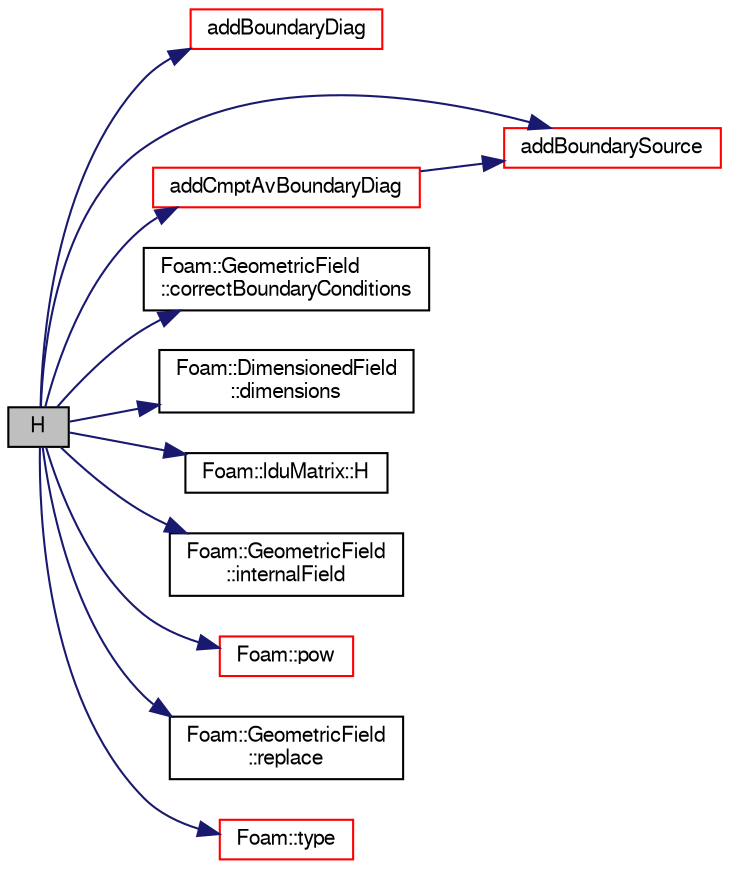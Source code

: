 digraph "H"
{
  bgcolor="transparent";
  edge [fontname="FreeSans",fontsize="10",labelfontname="FreeSans",labelfontsize="10"];
  node [fontname="FreeSans",fontsize="10",shape=record];
  rankdir="LR";
  Node5098 [label="H",height=0.2,width=0.4,color="black", fillcolor="grey75", style="filled", fontcolor="black"];
  Node5098 -> Node5099 [color="midnightblue",fontsize="10",style="solid",fontname="FreeSans"];
  Node5099 [label="addBoundaryDiag",height=0.2,width=0.4,color="red",URL="$a22358.html#abbfa50213d88d51b0da943c15f7c70b7"];
  Node5098 -> Node5102 [color="midnightblue",fontsize="10",style="solid",fontname="FreeSans"];
  Node5102 [label="addBoundarySource",height=0.2,width=0.4,color="red",URL="$a22358.html#a8c23a6a80a98b5d14c02c08e38989bc2"];
  Node5098 -> Node5447 [color="midnightblue",fontsize="10",style="solid",fontname="FreeSans"];
  Node5447 [label="addCmptAvBoundaryDiag",height=0.2,width=0.4,color="red",URL="$a22358.html#a86523b417c033a6ce51ec96db9afcc78"];
  Node5447 -> Node5102 [color="midnightblue",fontsize="10",style="solid",fontname="FreeSans"];
  Node5098 -> Node5449 [color="midnightblue",fontsize="10",style="solid",fontname="FreeSans"];
  Node5449 [label="Foam::GeometricField\l::correctBoundaryConditions",height=0.2,width=0.4,color="black",URL="$a22434.html#acaf6878ef900e593c4b20812f1b567d6",tooltip="Correct boundary field. "];
  Node5098 -> Node5450 [color="midnightblue",fontsize="10",style="solid",fontname="FreeSans"];
  Node5450 [label="Foam::DimensionedField\l::dimensions",height=0.2,width=0.4,color="black",URL="$a26390.html#a66989c1e0666e0d0c93a2056ce75599e",tooltip="Return dimensions. "];
  Node5098 -> Node5451 [color="midnightblue",fontsize="10",style="solid",fontname="FreeSans"];
  Node5451 [label="Foam::lduMatrix::H",height=0.2,width=0.4,color="black",URL="$a26882.html#a4e015bad22fc7442338b7635d5c9bbba"];
  Node5098 -> Node5386 [color="midnightblue",fontsize="10",style="solid",fontname="FreeSans"];
  Node5386 [label="Foam::GeometricField\l::internalField",height=0.2,width=0.4,color="black",URL="$a22434.html#a9536140d36d69bbac40496f6b817aa0a",tooltip="Return internal field. "];
  Node5098 -> Node5234 [color="midnightblue",fontsize="10",style="solid",fontname="FreeSans"];
  Node5234 [label="Foam::pow",height=0.2,width=0.4,color="red",URL="$a21124.html#a7500c8e9d27a442adc75e287de074c7c"];
  Node5098 -> Node5452 [color="midnightblue",fontsize="10",style="solid",fontname="FreeSans"];
  Node5452 [label="Foam::GeometricField\l::replace",height=0.2,width=0.4,color="black",URL="$a22434.html#a9806b4c63594d0623fd601fc5e647294"];
  Node5098 -> Node5106 [color="midnightblue",fontsize="10",style="solid",fontname="FreeSans"];
  Node5106 [label="Foam::type",height=0.2,width=0.4,color="red",URL="$a21124.html#aec48583af672626378f501eb9fc32cd1",tooltip="Return the file type: DIRECTORY or FILE. "];
}
